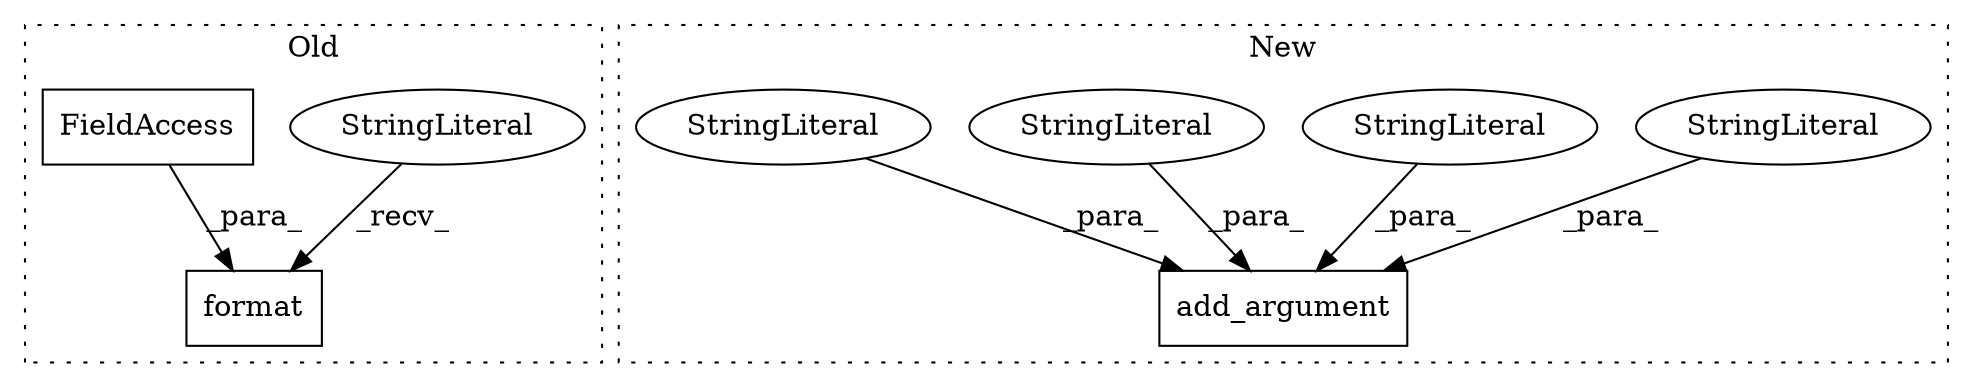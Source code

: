digraph G {
subgraph cluster0 {
1 [label="format" a="32" s="1333,1352" l="7,1" shape="box"];
4 [label="StringLiteral" a="45" s="1301" l="31" shape="ellipse"];
8 [label="FieldAccess" a="22" s="1340" l="12" shape="box"];
label = "Old";
style="dotted";
}
subgraph cluster1 {
2 [label="add_argument" a="32" s="1545,1612" l="13,1" shape="box"];
3 [label="StringLiteral" a="45" s="1558" l="4" shape="ellipse"];
5 [label="StringLiteral" a="45" s="1600" l="12" shape="ellipse"];
6 [label="StringLiteral" a="45" s="1573" l="20" shape="ellipse"];
7 [label="StringLiteral" a="45" s="1563" l="9" shape="ellipse"];
label = "New";
style="dotted";
}
3 -> 2 [label="_para_"];
4 -> 1 [label="_recv_"];
5 -> 2 [label="_para_"];
6 -> 2 [label="_para_"];
7 -> 2 [label="_para_"];
8 -> 1 [label="_para_"];
}